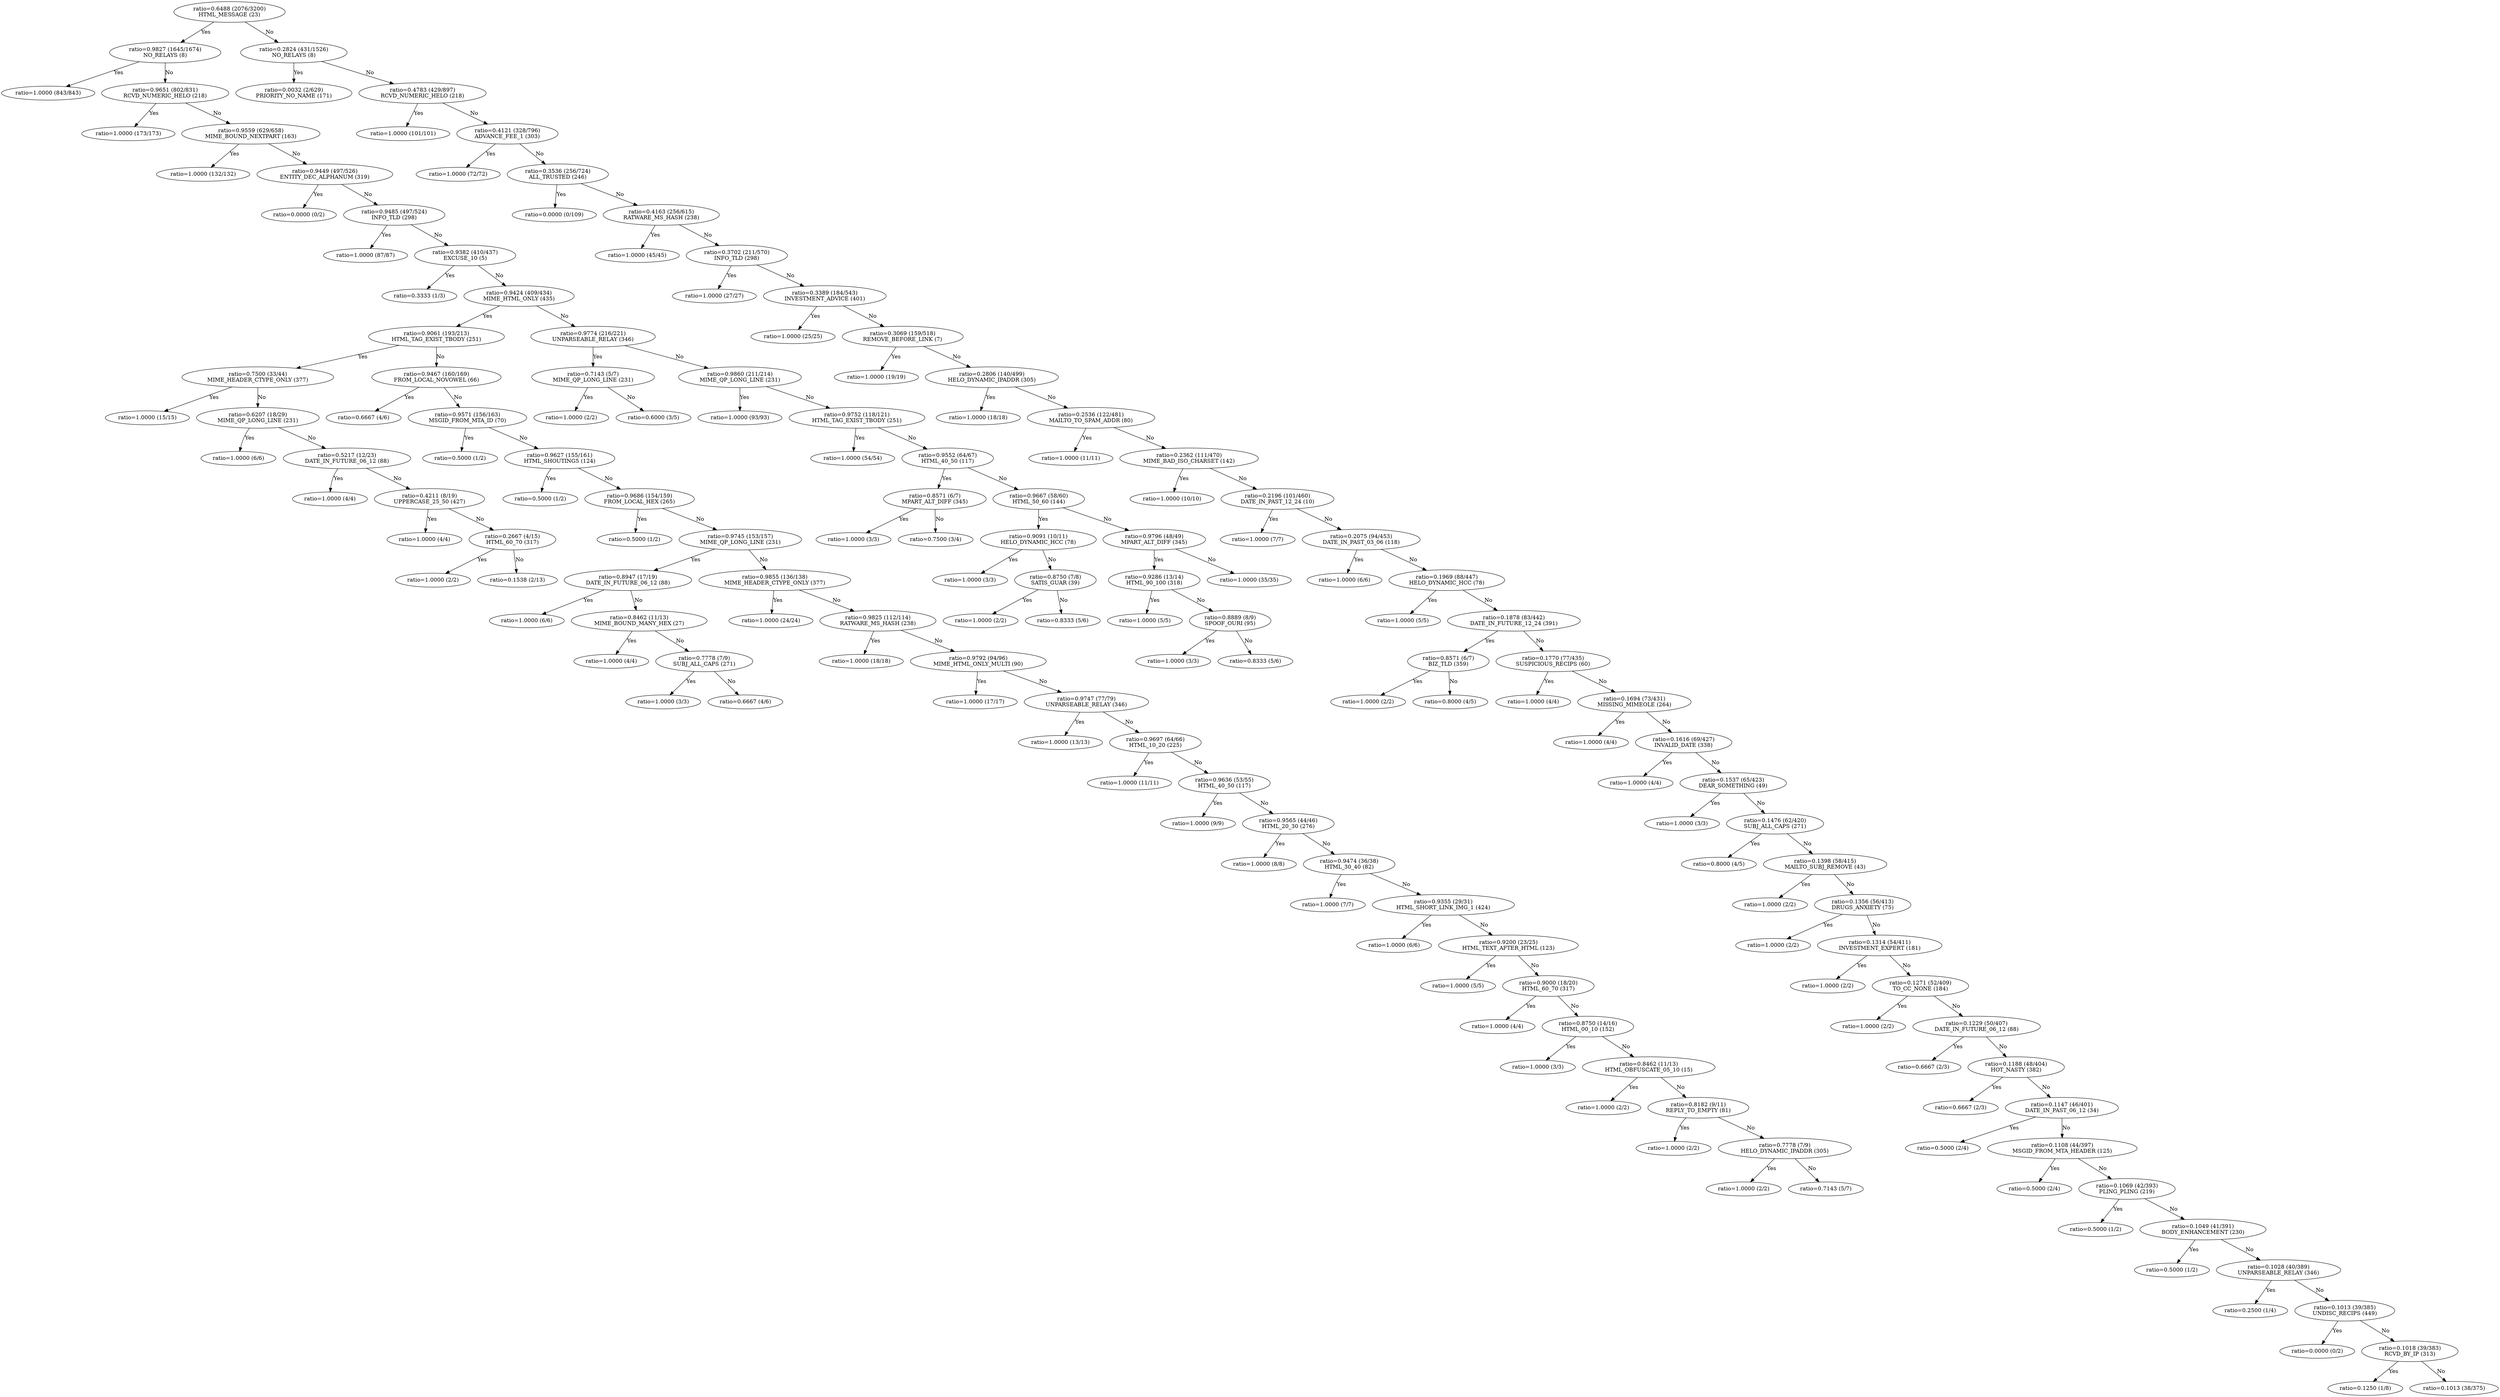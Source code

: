 digraph decisiontree {
n646 [label="ratio=0.6488 (2076/3200)\nHTML_MESSAGE (23)"];

n647 [label="ratio=0.9827 (1645/1674)\nNO_RELAYS (8)"];

n646 -> n647 [label=Yes];

n648 [label="ratio=1.0000 (843/843)\n"];

n647 -> n648 [label=Yes];

n647 -> n649 [label=No];

n649 [label="ratio=0.9651 (802/831)\nRCVD_NUMERIC_HELO (218)"];

n650 [label="ratio=1.0000 (173/173)\n"];

n649 -> n650 [label=Yes];

n649 -> n651 [label=No];

n651 [label="ratio=0.9559 (629/658)\nMIME_BOUND_NEXTPART (163)"];

n652 [label="ratio=1.0000 (132/132)\n"];

n651 -> n652 [label=Yes];

n651 -> n653 [label=No];

n653 [label="ratio=0.9449 (497/526)\nENTITY_DEC_ALPHANUM (319)"];

n654 [label="ratio=0.0000 (0/2)\n"];

n653 -> n654 [label=Yes];

n653 -> n655 [label=No];

n655 [label="ratio=0.9485 (497/524)\nINFO_TLD (298)"];

n656 [label="ratio=1.0000 (87/87)\n"];

n655 -> n656 [label=Yes];

n655 -> n657 [label=No];

n657 [label="ratio=0.9382 (410/437)\nEXCUSE_10 (5)"];

n658 [label="ratio=0.3333 (1/3)\n"];

n657 -> n658 [label=Yes];

n657 -> n659 [label=No];

n659 [label="ratio=0.9424 (409/434)\nMIME_HTML_ONLY (435)"];

n660 [label="ratio=0.9061 (193/213)\nHTML_TAG_EXIST_TBODY (251)"];

n659 -> n660 [label=Yes];

n661 [label="ratio=0.7500 (33/44)\nMIME_HEADER_CTYPE_ONLY (377)"];

n660 -> n661 [label=Yes];

n662 [label="ratio=1.0000 (15/15)\n"];

n661 -> n662 [label=Yes];

n661 -> n663 [label=No];

n663 [label="ratio=0.6207 (18/29)\nMIME_QP_LONG_LINE (231)"];

n664 [label="ratio=1.0000 (6/6)\n"];

n663 -> n664 [label=Yes];

n663 -> n665 [label=No];

n665 [label="ratio=0.5217 (12/23)\nDATE_IN_FUTURE_06_12 (88)"];

n666 [label="ratio=1.0000 (4/4)\n"];

n665 -> n666 [label=Yes];

n665 -> n667 [label=No];

n667 [label="ratio=0.4211 (8/19)\nUPPERCASE_25_50 (427)"];

n668 [label="ratio=1.0000 (4/4)\n"];

n667 -> n668 [label=Yes];

n667 -> n669 [label=No];

n669 [label="ratio=0.2667 (4/15)\nHTML_60_70 (317)"];

n670 [label="ratio=1.0000 (2/2)\n"];

n669 -> n670 [label=Yes];

n669 -> n671 [label=No];

n671 [label="ratio=0.1538 (2/13)\n"];

n660 -> n672 [label=No];

n672 [label="ratio=0.9467 (160/169)\nFROM_LOCAL_NOVOWEL (66)"];

n673 [label="ratio=0.6667 (4/6)\n"];

n672 -> n673 [label=Yes];

n672 -> n674 [label=No];

n674 [label="ratio=0.9571 (156/163)\nMSGID_FROM_MTA_ID (70)"];

n675 [label="ratio=0.5000 (1/2)\n"];

n674 -> n675 [label=Yes];

n674 -> n676 [label=No];

n676 [label="ratio=0.9627 (155/161)\nHTML_SHOUTING5 (124)"];

n677 [label="ratio=0.5000 (1/2)\n"];

n676 -> n677 [label=Yes];

n676 -> n678 [label=No];

n678 [label="ratio=0.9686 (154/159)\nFROM_LOCAL_HEX (265)"];

n679 [label="ratio=0.5000 (1/2)\n"];

n678 -> n679 [label=Yes];

n678 -> n680 [label=No];

n680 [label="ratio=0.9745 (153/157)\nMIME_QP_LONG_LINE (231)"];

n681 [label="ratio=0.8947 (17/19)\nDATE_IN_FUTURE_06_12 (88)"];

n680 -> n681 [label=Yes];

n682 [label="ratio=1.0000 (6/6)\n"];

n681 -> n682 [label=Yes];

n681 -> n683 [label=No];

n683 [label="ratio=0.8462 (11/13)\nMIME_BOUND_MANY_HEX (27)"];

n684 [label="ratio=1.0000 (4/4)\n"];

n683 -> n684 [label=Yes];

n683 -> n685 [label=No];

n685 [label="ratio=0.7778 (7/9)\nSUBJ_ALL_CAPS (271)"];

n686 [label="ratio=1.0000 (3/3)\n"];

n685 -> n686 [label=Yes];

n685 -> n687 [label=No];

n687 [label="ratio=0.6667 (4/6)\n"];

n680 -> n688 [label=No];

n688 [label="ratio=0.9855 (136/138)\nMIME_HEADER_CTYPE_ONLY (377)"];

n689 [label="ratio=1.0000 (24/24)\n"];

n688 -> n689 [label=Yes];

n688 -> n690 [label=No];

n690 [label="ratio=0.9825 (112/114)\nRATWARE_MS_HASH (238)"];

n691 [label="ratio=1.0000 (18/18)\n"];

n690 -> n691 [label=Yes];

n690 -> n692 [label=No];

n692 [label="ratio=0.9792 (94/96)\nMIME_HTML_ONLY_MULTI (90)"];

n693 [label="ratio=1.0000 (17/17)\n"];

n692 -> n693 [label=Yes];

n692 -> n694 [label=No];

n694 [label="ratio=0.9747 (77/79)\nUNPARSEABLE_RELAY (346)"];

n695 [label="ratio=1.0000 (13/13)\n"];

n694 -> n695 [label=Yes];

n694 -> n696 [label=No];

n696 [label="ratio=0.9697 (64/66)\nHTML_10_20 (225)"];

n697 [label="ratio=1.0000 (11/11)\n"];

n696 -> n697 [label=Yes];

n696 -> n698 [label=No];

n698 [label="ratio=0.9636 (53/55)\nHTML_40_50 (117)"];

n699 [label="ratio=1.0000 (9/9)\n"];

n698 -> n699 [label=Yes];

n698 -> n700 [label=No];

n700 [label="ratio=0.9565 (44/46)\nHTML_20_30 (276)"];

n701 [label="ratio=1.0000 (8/8)\n"];

n700 -> n701 [label=Yes];

n700 -> n702 [label=No];

n702 [label="ratio=0.9474 (36/38)\nHTML_30_40 (82)"];

n703 [label="ratio=1.0000 (7/7)\n"];

n702 -> n703 [label=Yes];

n702 -> n704 [label=No];

n704 [label="ratio=0.9355 (29/31)\nHTML_SHORT_LINK_IMG_1 (424)"];

n705 [label="ratio=1.0000 (6/6)\n"];

n704 -> n705 [label=Yes];

n704 -> n706 [label=No];

n706 [label="ratio=0.9200 (23/25)\nHTML_TEXT_AFTER_HTML (123)"];

n707 [label="ratio=1.0000 (5/5)\n"];

n706 -> n707 [label=Yes];

n706 -> n708 [label=No];

n708 [label="ratio=0.9000 (18/20)\nHTML_60_70 (317)"];

n709 [label="ratio=1.0000 (4/4)\n"];

n708 -> n709 [label=Yes];

n708 -> n710 [label=No];

n710 [label="ratio=0.8750 (14/16)\nHTML_00_10 (152)"];

n711 [label="ratio=1.0000 (3/3)\n"];

n710 -> n711 [label=Yes];

n710 -> n712 [label=No];

n712 [label="ratio=0.8462 (11/13)\nHTML_OBFUSCATE_05_10 (15)"];

n713 [label="ratio=1.0000 (2/2)\n"];

n712 -> n713 [label=Yes];

n712 -> n714 [label=No];

n714 [label="ratio=0.8182 (9/11)\nREPLY_TO_EMPTY (81)"];

n715 [label="ratio=1.0000 (2/2)\n"];

n714 -> n715 [label=Yes];

n714 -> n716 [label=No];

n716 [label="ratio=0.7778 (7/9)\nHELO_DYNAMIC_IPADDR (305)"];

n717 [label="ratio=1.0000 (2/2)\n"];

n716 -> n717 [label=Yes];

n716 -> n718 [label=No];

n718 [label="ratio=0.7143 (5/7)\n"];

n659 -> n719 [label=No];

n719 [label="ratio=0.9774 (216/221)\nUNPARSEABLE_RELAY (346)"];

n720 [label="ratio=0.7143 (5/7)\nMIME_QP_LONG_LINE (231)"];

n719 -> n720 [label=Yes];

n721 [label="ratio=1.0000 (2/2)\n"];

n720 -> n721 [label=Yes];

n720 -> n722 [label=No];

n722 [label="ratio=0.6000 (3/5)\n"];

n719 -> n723 [label=No];

n723 [label="ratio=0.9860 (211/214)\nMIME_QP_LONG_LINE (231)"];

n724 [label="ratio=1.0000 (93/93)\n"];

n723 -> n724 [label=Yes];

n723 -> n725 [label=No];

n725 [label="ratio=0.9752 (118/121)\nHTML_TAG_EXIST_TBODY (251)"];

n726 [label="ratio=1.0000 (54/54)\n"];

n725 -> n726 [label=Yes];

n725 -> n727 [label=No];

n727 [label="ratio=0.9552 (64/67)\nHTML_40_50 (117)"];

n728 [label="ratio=0.8571 (6/7)\nMPART_ALT_DIFF (345)"];

n727 -> n728 [label=Yes];

n729 [label="ratio=1.0000 (3/3)\n"];

n728 -> n729 [label=Yes];

n728 -> n730 [label=No];

n730 [label="ratio=0.7500 (3/4)\n"];

n727 -> n731 [label=No];

n731 [label="ratio=0.9667 (58/60)\nHTML_50_60 (144)"];

n732 [label="ratio=0.9091 (10/11)\nHELO_DYNAMIC_HCC (78)"];

n731 -> n732 [label=Yes];

n733 [label="ratio=1.0000 (3/3)\n"];

n732 -> n733 [label=Yes];

n732 -> n734 [label=No];

n734 [label="ratio=0.8750 (7/8)\nSATIS_GUAR (39)"];

n735 [label="ratio=1.0000 (2/2)\n"];

n734 -> n735 [label=Yes];

n734 -> n736 [label=No];

n736 [label="ratio=0.8333 (5/6)\n"];

n731 -> n737 [label=No];

n737 [label="ratio=0.9796 (48/49)\nMPART_ALT_DIFF (345)"];

n738 [label="ratio=0.9286 (13/14)\nHTML_90_100 (318)"];

n737 -> n738 [label=Yes];

n739 [label="ratio=1.0000 (5/5)\n"];

n738 -> n739 [label=Yes];

n738 -> n740 [label=No];

n740 [label="ratio=0.8889 (8/9)\nSPOOF_OURI (95)"];

n741 [label="ratio=1.0000 (3/3)\n"];

n740 -> n741 [label=Yes];

n740 -> n742 [label=No];

n742 [label="ratio=0.8333 (5/6)\n"];

n737 -> n743 [label=No];

n743 [label="ratio=1.0000 (35/35)\n"];

n646 -> n744 [label=No];

n744 [label="ratio=0.2824 (431/1526)\nNO_RELAYS (8)"];

n745 [label="ratio=0.0032 (2/629)\nPRIORITY_NO_NAME (171)"];

n744 -> n745 [label=Yes];

n744 -> n746 [label=No];

n746 [label="ratio=0.4783 (429/897)\nRCVD_NUMERIC_HELO (218)"];

n747 [label="ratio=1.0000 (101/101)\n"];

n746 -> n747 [label=Yes];

n746 -> n748 [label=No];

n748 [label="ratio=0.4121 (328/796)\nADVANCE_FEE_1 (303)"];

n749 [label="ratio=1.0000 (72/72)\n"];

n748 -> n749 [label=Yes];

n748 -> n750 [label=No];

n750 [label="ratio=0.3536 (256/724)\nALL_TRUSTED (246)"];

n751 [label="ratio=0.0000 (0/109)\n"];

n750 -> n751 [label=Yes];

n750 -> n752 [label=No];

n752 [label="ratio=0.4163 (256/615)\nRATWARE_MS_HASH (238)"];

n753 [label="ratio=1.0000 (45/45)\n"];

n752 -> n753 [label=Yes];

n752 -> n754 [label=No];

n754 [label="ratio=0.3702 (211/570)\nINFO_TLD (298)"];

n755 [label="ratio=1.0000 (27/27)\n"];

n754 -> n755 [label=Yes];

n754 -> n756 [label=No];

n756 [label="ratio=0.3389 (184/543)\nINVESTMENT_ADVICE (401)"];

n757 [label="ratio=1.0000 (25/25)\n"];

n756 -> n757 [label=Yes];

n756 -> n758 [label=No];

n758 [label="ratio=0.3069 (159/518)\nREMOVE_BEFORE_LINK (7)"];

n759 [label="ratio=1.0000 (19/19)\n"];

n758 -> n759 [label=Yes];

n758 -> n760 [label=No];

n760 [label="ratio=0.2806 (140/499)\nHELO_DYNAMIC_IPADDR (305)"];

n761 [label="ratio=1.0000 (18/18)\n"];

n760 -> n761 [label=Yes];

n760 -> n762 [label=No];

n762 [label="ratio=0.2536 (122/481)\nMAILTO_TO_SPAM_ADDR (80)"];

n763 [label="ratio=1.0000 (11/11)\n"];

n762 -> n763 [label=Yes];

n762 -> n764 [label=No];

n764 [label="ratio=0.2362 (111/470)\nMIME_BAD_ISO_CHARSET (142)"];

n765 [label="ratio=1.0000 (10/10)\n"];

n764 -> n765 [label=Yes];

n764 -> n766 [label=No];

n766 [label="ratio=0.2196 (101/460)\nDATE_IN_PAST_12_24 (10)"];

n767 [label="ratio=1.0000 (7/7)\n"];

n766 -> n767 [label=Yes];

n766 -> n768 [label=No];

n768 [label="ratio=0.2075 (94/453)\nDATE_IN_PAST_03_06 (118)"];

n769 [label="ratio=1.0000 (6/6)\n"];

n768 -> n769 [label=Yes];

n768 -> n770 [label=No];

n770 [label="ratio=0.1969 (88/447)\nHELO_DYNAMIC_HCC (78)"];

n771 [label="ratio=1.0000 (5/5)\n"];

n770 -> n771 [label=Yes];

n770 -> n772 [label=No];

n772 [label="ratio=0.1878 (83/442)\nDATE_IN_FUTURE_12_24 (391)"];

n773 [label="ratio=0.8571 (6/7)\nBIZ_TLD (359)"];

n772 -> n773 [label=Yes];

n774 [label="ratio=1.0000 (2/2)\n"];

n773 -> n774 [label=Yes];

n773 -> n775 [label=No];

n775 [label="ratio=0.8000 (4/5)\n"];

n772 -> n776 [label=No];

n776 [label="ratio=0.1770 (77/435)\nSUSPICIOUS_RECIPS (60)"];

n777 [label="ratio=1.0000 (4/4)\n"];

n776 -> n777 [label=Yes];

n776 -> n778 [label=No];

n778 [label="ratio=0.1694 (73/431)\nMISSING_MIMEOLE (264)"];

n779 [label="ratio=1.0000 (4/4)\n"];

n778 -> n779 [label=Yes];

n778 -> n780 [label=No];

n780 [label="ratio=0.1616 (69/427)\nINVALID_DATE (338)"];

n781 [label="ratio=1.0000 (4/4)\n"];

n780 -> n781 [label=Yes];

n780 -> n782 [label=No];

n782 [label="ratio=0.1537 (65/423)\nDEAR_SOMETHING (49)"];

n783 [label="ratio=1.0000 (3/3)\n"];

n782 -> n783 [label=Yes];

n782 -> n784 [label=No];

n784 [label="ratio=0.1476 (62/420)\nSUBJ_ALL_CAPS (271)"];

n785 [label="ratio=0.8000 (4/5)\n"];

n784 -> n785 [label=Yes];

n784 -> n786 [label=No];

n786 [label="ratio=0.1398 (58/415)\nMAILTO_SUBJ_REMOVE (43)"];

n787 [label="ratio=1.0000 (2/2)\n"];

n786 -> n787 [label=Yes];

n786 -> n788 [label=No];

n788 [label="ratio=0.1356 (56/413)\nDRUGS_ANXIETY (75)"];

n789 [label="ratio=1.0000 (2/2)\n"];

n788 -> n789 [label=Yes];

n788 -> n790 [label=No];

n790 [label="ratio=0.1314 (54/411)\nINVESTMENT_EXPERT (181)"];

n791 [label="ratio=1.0000 (2/2)\n"];

n790 -> n791 [label=Yes];

n790 -> n792 [label=No];

n792 [label="ratio=0.1271 (52/409)\nTO_CC_NONE (184)"];

n793 [label="ratio=1.0000 (2/2)\n"];

n792 -> n793 [label=Yes];

n792 -> n794 [label=No];

n794 [label="ratio=0.1229 (50/407)\nDATE_IN_FUTURE_06_12 (88)"];

n795 [label="ratio=0.6667 (2/3)\n"];

n794 -> n795 [label=Yes];

n794 -> n796 [label=No];

n796 [label="ratio=0.1188 (48/404)\nHOT_NASTY (382)"];

n797 [label="ratio=0.6667 (2/3)\n"];

n796 -> n797 [label=Yes];

n796 -> n798 [label=No];

n798 [label="ratio=0.1147 (46/401)\nDATE_IN_PAST_06_12 (34)"];

n799 [label="ratio=0.5000 (2/4)\n"];

n798 -> n799 [label=Yes];

n798 -> n800 [label=No];

n800 [label="ratio=0.1108 (44/397)\nMSGID_FROM_MTA_HEADER (125)"];

n801 [label="ratio=0.5000 (2/4)\n"];

n800 -> n801 [label=Yes];

n800 -> n802 [label=No];

n802 [label="ratio=0.1069 (42/393)\nPLING_PLING (219)"];

n803 [label="ratio=0.5000 (1/2)\n"];

n802 -> n803 [label=Yes];

n802 -> n804 [label=No];

n804 [label="ratio=0.1049 (41/391)\nBODY_ENHANCEMENT (230)"];

n805 [label="ratio=0.5000 (1/2)\n"];

n804 -> n805 [label=Yes];

n804 -> n806 [label=No];

n806 [label="ratio=0.1028 (40/389)\nUNPARSEABLE_RELAY (346)"];

n807 [label="ratio=0.2500 (1/4)\n"];

n806 -> n807 [label=Yes];

n806 -> n808 [label=No];

n808 [label="ratio=0.1013 (39/385)\nUNDISC_RECIPS (449)"];

n809 [label="ratio=0.0000 (0/2)\n"];

n808 -> n809 [label=Yes];

n808 -> n810 [label=No];

n810 [label="ratio=0.1018 (39/383)\nRCVD_BY_IP (313)"];

n811 [label="ratio=0.1250 (1/8)\n"];

n810 -> n811 [label=Yes];

n810 -> n812 [label=No];

n812 [label="ratio=0.1013 (38/375)\n"];

}

